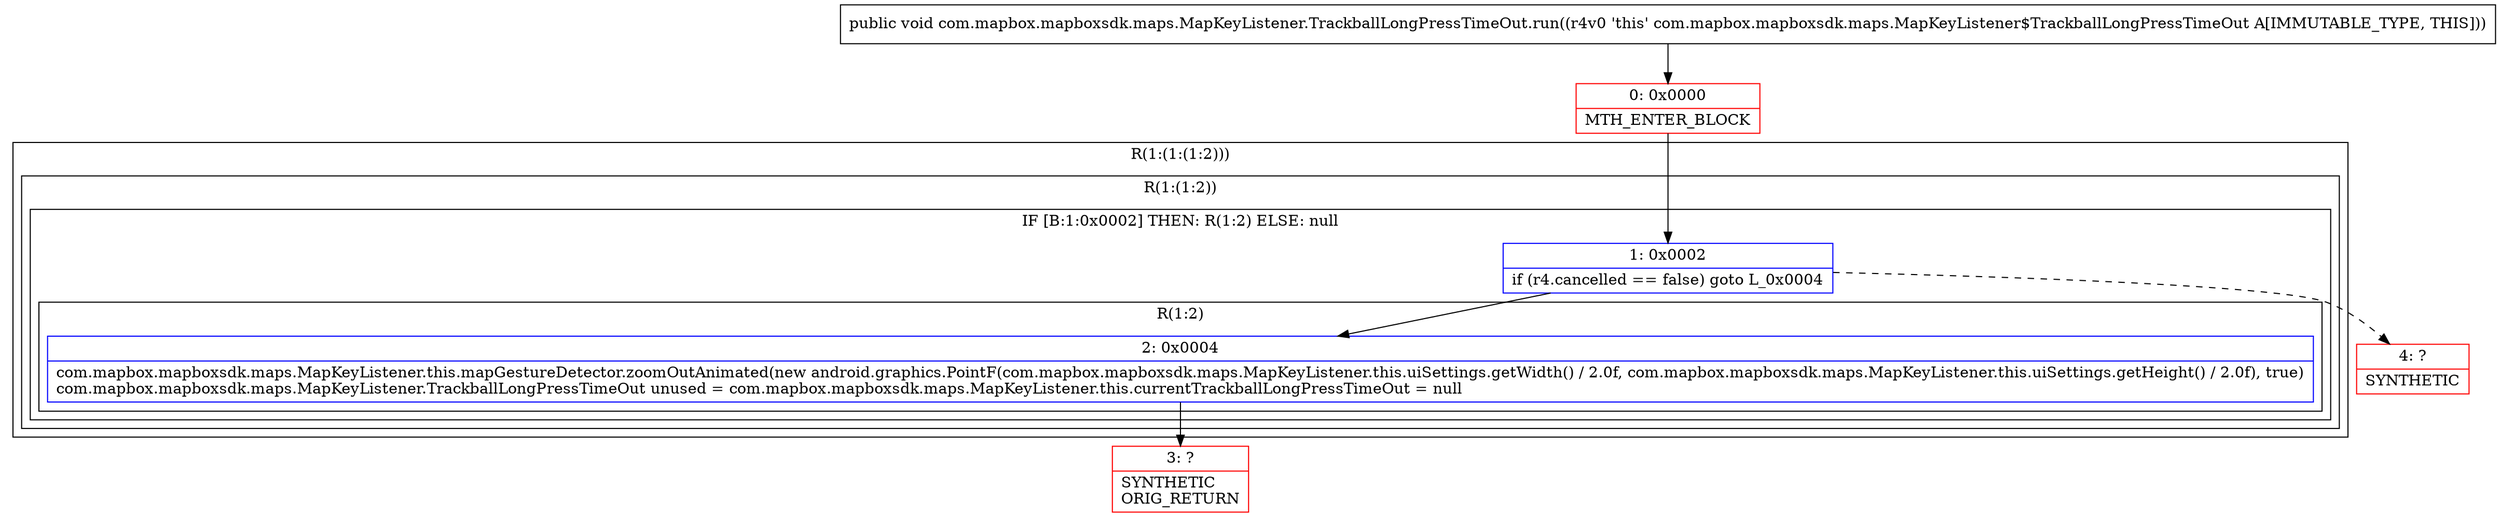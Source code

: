 digraph "CFG forcom.mapbox.mapboxsdk.maps.MapKeyListener.TrackballLongPressTimeOut.run()V" {
subgraph cluster_Region_568320224 {
label = "R(1:(1:(1:2)))";
node [shape=record,color=blue];
subgraph cluster_Region_1711538114 {
label = "R(1:(1:2))";
node [shape=record,color=blue];
subgraph cluster_IfRegion_1380256258 {
label = "IF [B:1:0x0002] THEN: R(1:2) ELSE: null";
node [shape=record,color=blue];
Node_1 [shape=record,label="{1\:\ 0x0002|if (r4.cancelled == false) goto L_0x0004\l}"];
subgraph cluster_Region_143715425 {
label = "R(1:2)";
node [shape=record,color=blue];
Node_2 [shape=record,label="{2\:\ 0x0004|com.mapbox.mapboxsdk.maps.MapKeyListener.this.mapGestureDetector.zoomOutAnimated(new android.graphics.PointF(com.mapbox.mapboxsdk.maps.MapKeyListener.this.uiSettings.getWidth() \/ 2.0f, com.mapbox.mapboxsdk.maps.MapKeyListener.this.uiSettings.getHeight() \/ 2.0f), true)\lcom.mapbox.mapboxsdk.maps.MapKeyListener.TrackballLongPressTimeOut unused = com.mapbox.mapboxsdk.maps.MapKeyListener.this.currentTrackballLongPressTimeOut = null\l}"];
}
}
}
}
Node_0 [shape=record,color=red,label="{0\:\ 0x0000|MTH_ENTER_BLOCK\l}"];
Node_3 [shape=record,color=red,label="{3\:\ ?|SYNTHETIC\lORIG_RETURN\l}"];
Node_4 [shape=record,color=red,label="{4\:\ ?|SYNTHETIC\l}"];
MethodNode[shape=record,label="{public void com.mapbox.mapboxsdk.maps.MapKeyListener.TrackballLongPressTimeOut.run((r4v0 'this' com.mapbox.mapboxsdk.maps.MapKeyListener$TrackballLongPressTimeOut A[IMMUTABLE_TYPE, THIS])) }"];
MethodNode -> Node_0;
Node_1 -> Node_2;
Node_1 -> Node_4[style=dashed];
Node_2 -> Node_3;
Node_0 -> Node_1;
}


